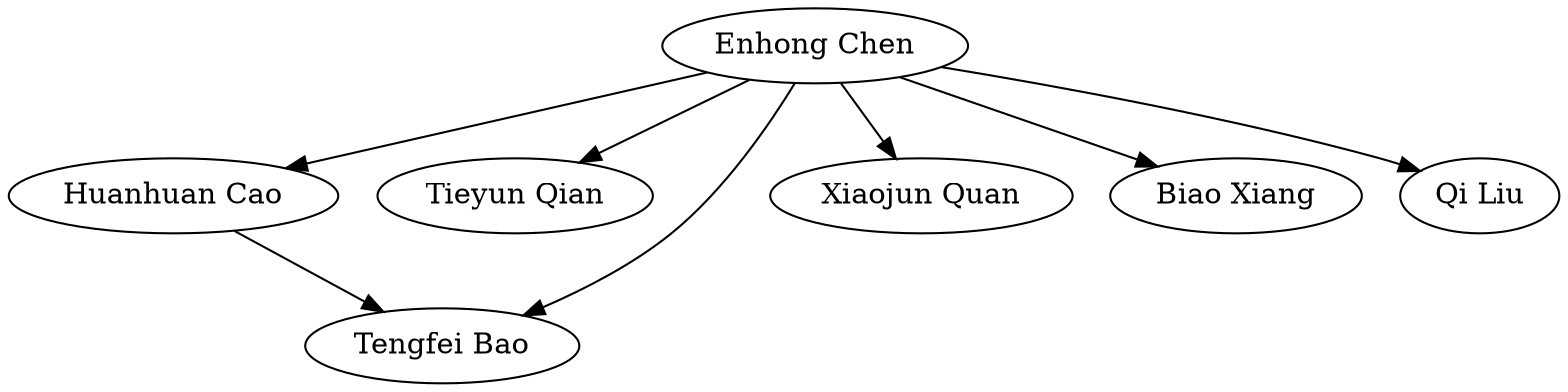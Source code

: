 strict digraph G{
"Enhong Chen" -> "Huanhuan Cao"
"Enhong Chen" -> "Tieyun Qian"
"Enhong Chen" -> "Tengfei Bao"
"Enhong Chen" -> "Xiaojun Quan"
"Enhong Chen" -> "Biao Xiang"
"Enhong Chen" -> "Qi Liu"
"Huanhuan Cao" -> "Tengfei Bao"
}